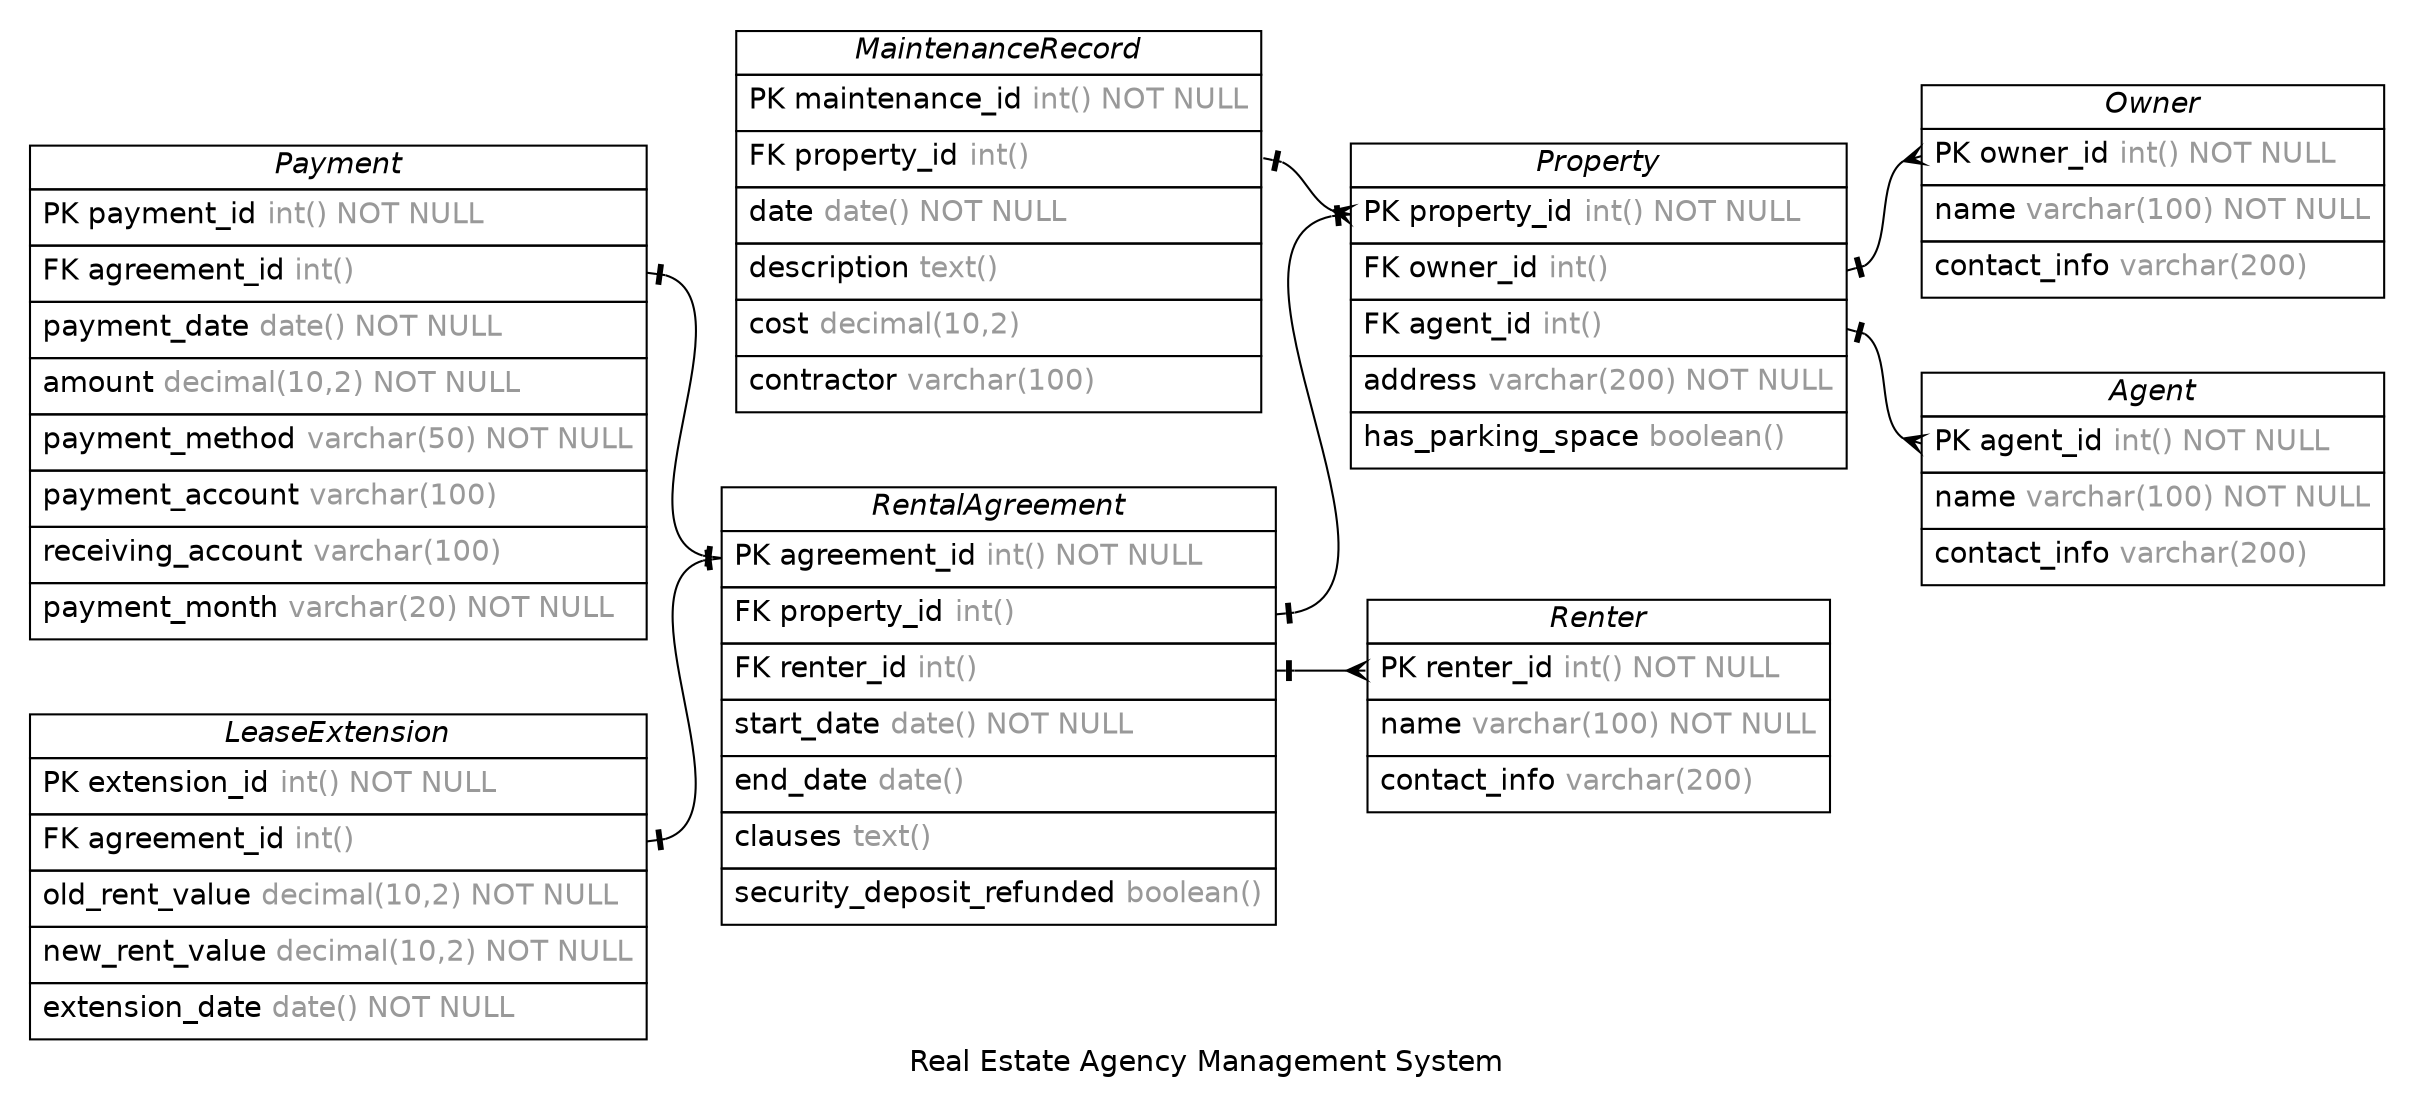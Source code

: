 /* created with ERDot < https://github.com/ehne/ERDot > */
digraph G {
    graph [
        nodesep=0.5;
        rankdir="LR";
        concentrate=true;
        splines="spline";
        fontname="Helvetica";
        pad="0.2,0.2",
        label="Real Estate Agency Management System",
        
    ];
    
    node [shape=plain, fontname="Helvetica"];
    edge [
        dir=both,
        fontsize=12,
        arrowsize=0.9,
        penwidth=1.0,
        labelangle=32,
        labeldistance=1.8,
        fontname="Helvetica"
    ];
    
    "Agent" [ label=<
        <table border="0" cellborder="1" cellspacing="0" >
        <tr><td><i>Agent</i></td></tr>
        <tr><td port="agent_id" align="left" cellpadding="5">PK agent_id <font color="grey60">int() NOT NULL</font></td></tr>
        <tr><td port="name" align="left" cellpadding="5">name <font color="grey60">varchar(100) NOT NULL</font></td></tr>
        <tr><td port="contact_info" align="left" cellpadding="5">contact_info <font color="grey60">varchar(200)</font></td></tr>
    </table>>];
    "Owner" [ label=<
        <table border="0" cellborder="1" cellspacing="0" >
        <tr><td><i>Owner</i></td></tr>
        <tr><td port="owner_id" align="left" cellpadding="5">PK owner_id <font color="grey60">int() NOT NULL</font></td></tr>
        <tr><td port="name" align="left" cellpadding="5">name <font color="grey60">varchar(100) NOT NULL</font></td></tr>
        <tr><td port="contact_info" align="left" cellpadding="5">contact_info <font color="grey60">varchar(200)</font></td></tr>
    </table>>];
    "Renter" [ label=<
        <table border="0" cellborder="1" cellspacing="0" >
        <tr><td><i>Renter</i></td></tr>
        <tr><td port="renter_id" align="left" cellpadding="5">PK renter_id <font color="grey60">int() NOT NULL</font></td></tr>
        <tr><td port="name" align="left" cellpadding="5">name <font color="grey60">varchar(100) NOT NULL</font></td></tr>
        <tr><td port="contact_info" align="left" cellpadding="5">contact_info <font color="grey60">varchar(200)</font></td></tr>
    </table>>];
    "Property" [ label=<
        <table border="0" cellborder="1" cellspacing="0" >
        <tr><td><i>Property</i></td></tr>
        <tr><td port="property_id" align="left" cellpadding="5">PK property_id <font color="grey60">int() NOT NULL</font></td></tr>
        <tr><td port="owner_id" align="left" cellpadding="5">FK owner_id <font color="grey60">int()</font></td></tr>
        <tr><td port="agent_id" align="left" cellpadding="5">FK agent_id <font color="grey60">int()</font></td></tr>
        <tr><td port="address" align="left" cellpadding="5">address <font color="grey60">varchar(200) NOT NULL</font></td></tr>
        <tr><td port="has_parking_space" align="left" cellpadding="5">has_parking_space <font color="grey60">boolean()</font></td></tr>
    </table>>];
    "RentalAgreement" [ label=<
        <table border="0" cellborder="1" cellspacing="0" >
        <tr><td><i>RentalAgreement</i></td></tr>
        <tr><td port="agreement_id" align="left" cellpadding="5">PK agreement_id <font color="grey60">int() NOT NULL</font></td></tr>
        <tr><td port="property_id" align="left" cellpadding="5">FK property_id <font color="grey60">int()</font></td></tr>
        <tr><td port="renter_id" align="left" cellpadding="5">FK renter_id <font color="grey60">int()</font></td></tr>
        <tr><td port="start_date" align="left" cellpadding="5">start_date <font color="grey60">date() NOT NULL</font></td></tr>
        <tr><td port="end_date" align="left" cellpadding="5">end_date <font color="grey60">date()</font></td></tr>
        <tr><td port="clauses" align="left" cellpadding="5">clauses <font color="grey60">text()</font></td></tr>
        <tr><td port="security_deposit_refunded" align="left" cellpadding="5">security_deposit_refunded <font color="grey60">boolean()</font></td></tr>
    </table>>];
    "Payment" [ label=<
        <table border="0" cellborder="1" cellspacing="0" >
        <tr><td><i>Payment</i></td></tr>
        <tr><td port="payment_id" align="left" cellpadding="5">PK payment_id <font color="grey60">int() NOT NULL</font></td></tr>
        <tr><td port="agreement_id" align="left" cellpadding="5">FK agreement_id <font color="grey60">int()</font></td></tr>
        <tr><td port="payment_date" align="left" cellpadding="5">payment_date <font color="grey60">date() NOT NULL</font></td></tr>
        <tr><td port="amount" align="left" cellpadding="5">amount <font color="grey60">decimal(10,2) NOT NULL</font></td></tr>
        <tr><td port="payment_method" align="left" cellpadding="5">payment_method <font color="grey60">varchar(50) NOT NULL</font></td></tr>
        <tr><td port="payment_account" align="left" cellpadding="5">payment_account <font color="grey60">varchar(100)</font></td></tr>
        <tr><td port="receiving_account" align="left" cellpadding="5">receiving_account <font color="grey60">varchar(100)</font></td></tr>
        <tr><td port="payment_month" align="left" cellpadding="5">payment_month <font color="grey60">varchar(20) NOT NULL</font></td></tr>
    </table>>];
    "MaintenanceRecord" [ label=<
        <table border="0" cellborder="1" cellspacing="0" >
        <tr><td><i>MaintenanceRecord</i></td></tr>
        <tr><td port="maintenance_id" align="left" cellpadding="5">PK maintenance_id <font color="grey60">int() NOT NULL</font></td></tr>
        <tr><td port="property_id" align="left" cellpadding="5">FK property_id <font color="grey60">int()</font></td></tr>
        <tr><td port="date" align="left" cellpadding="5">date <font color="grey60">date() NOT NULL</font></td></tr>
        <tr><td port="description" align="left" cellpadding="5">description <font color="grey60">text()</font></td></tr>
        <tr><td port="cost" align="left" cellpadding="5">cost <font color="grey60">decimal(10,2)</font></td></tr>
        <tr><td port="contractor" align="left" cellpadding="5">contractor <font color="grey60">varchar(100)</font></td></tr>
    </table>>];
    "LeaseExtension" [ label=<
        <table border="0" cellborder="1" cellspacing="0" >
        <tr><td><i>LeaseExtension</i></td></tr>
        <tr><td port="extension_id" align="left" cellpadding="5">PK extension_id <font color="grey60">int() NOT NULL</font></td></tr>
        <tr><td port="agreement_id" align="left" cellpadding="5">FK agreement_id <font color="grey60">int()</font></td></tr>
        <tr><td port="old_rent_value" align="left" cellpadding="5">old_rent_value <font color="grey60">decimal(10,2) NOT NULL</font></td></tr>
        <tr><td port="new_rent_value" align="left" cellpadding="5">new_rent_value <font color="grey60">decimal(10,2) NOT NULL</font></td></tr>
        <tr><td port="extension_date" align="left" cellpadding="5">extension_date <font color="grey60">date() NOT NULL</font></td></tr>
    </table>>];

    
    "Property":"owner_id"->"Owner":"owner_id" [
        arrowhead=ocrow,

        arrowtail=noneotee,
    ];

    
    "Property":"agent_id"->"Agent":"agent_id" [
        arrowhead=ocrow,

        arrowtail=noneotee,
    ];

    
    "RentalAgreement":"property_id"->"Property":"property_id" [
        arrowhead=noneotee,

        arrowtail=noneotee,
    ];

    
    "RentalAgreement":"renter_id"->"Renter":"renter_id" [
        arrowhead=ocrow,

        arrowtail=noneotee,
    ];

    
    "Payment":"agreement_id"->"RentalAgreement":"agreement_id" [
        arrowhead=noneotee,

        arrowtail=noneotee,
    ];

    
    "MaintenanceRecord":"property_id"->"Property":"property_id" [
        arrowhead=ocrow,

        arrowtail=noneotee,
    ];

    
    "LeaseExtension":"agreement_id"->"RentalAgreement":"agreement_id" [
        arrowhead=noneotee,

        arrowtail=noneotee,
    ];



    

}
